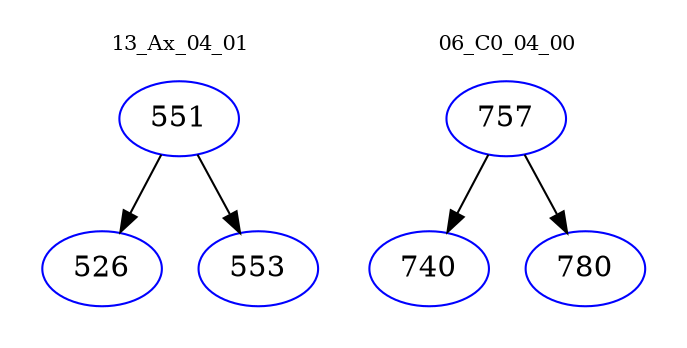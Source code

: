 digraph{
subgraph cluster_0 {
color = white
label = "13_Ax_04_01";
fontsize=10;
T0_551 [label="551", color="blue"]
T0_551 -> T0_526 [color="black"]
T0_526 [label="526", color="blue"]
T0_551 -> T0_553 [color="black"]
T0_553 [label="553", color="blue"]
}
subgraph cluster_1 {
color = white
label = "06_C0_04_00";
fontsize=10;
T1_757 [label="757", color="blue"]
T1_757 -> T1_740 [color="black"]
T1_740 [label="740", color="blue"]
T1_757 -> T1_780 [color="black"]
T1_780 [label="780", color="blue"]
}
}
